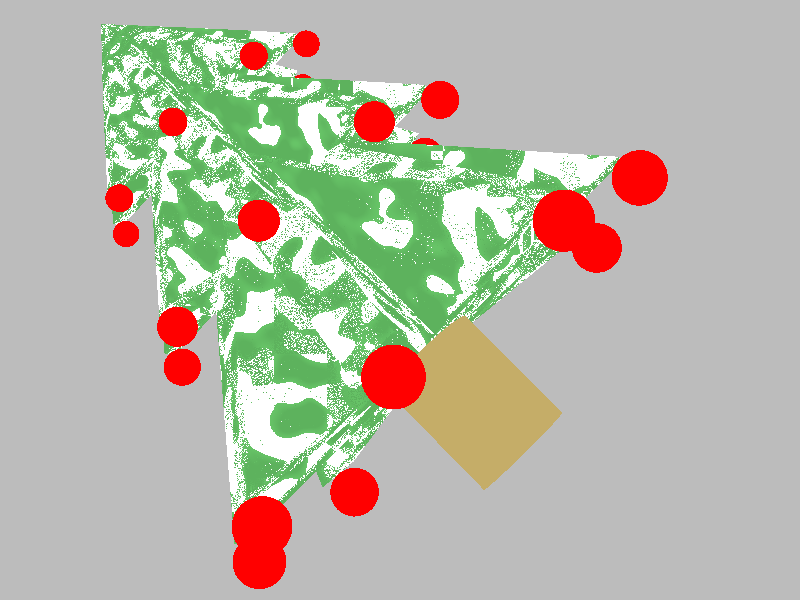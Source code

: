 // Persistence of Vision Ray Tracer Scene Description File
// File: ?.pov
// Vers: 3.1
// Desc: Basic Scene Example
// Date: mm/dd/yy
// Auth: ?[esp]
//

#version 3.1

#include "colors.inc"

global_settings
{
  assumed_gamma 1.0
}

// ----------------------------------------
camera
{
  location  <0.0, 0, -6.2>
  direction 2.8*z
  //right     4/3*x
  look_at   <-0.1, 0.2,  0.0>
}


background { Gray50 }

light_source
{
  0*x // light's position (translated below)
  color red 1.0  green 1.0  blue 1.0  // light's color
  translate <-30, 30, -30>
}

#declare TextureBoule =
      texture
      {      
         pigment
         {
            Red
         }      
         finish
         {
            ambient 0.6
            diffuse 0.8
            brilliance 0.1
            phong 2
            phong_size 10
            reflection rgb 0.2
         }
      }

#declare VertSapin=
        texture
                {
                pigment { 
                        bozo
                        color_map
                                {
                                [0 color White*2]
                                [0.4 color White*2]
                                [0.40001 color ForestGreen]
                                [0.70001 color ForestGreen*0.8]
                                }
                                
                        scale 0.1       
                        }
                }

#declare MorceauDeSapin=
        union
                {
                intersection
                        {
                        cone { 0, 1, <0, 1.2, 0>, 0 }
                        box { <-1.1, 0, -0.1>, <1.1, 1.3, 0.1> } 
                        texture { VertSapin }
                        }
                sphere { <1, -0.1, 0> 0.1 texture { TextureBoule }}
                light_source { <1.1, 0.1, 0> color Yellow*2 fade_power 3 fade_distance 0.2  }
                }

#declare NbTotal        =       10 ;
#declare EtageSapin=
        union
                {
                #declare Nb=0 ;
                #while ( Nb < NbTotal )         
                        object { MorceauDeSapin rotate y*(360/8*Nb)}
                        #declare Nb=Nb+1 ;
                #end
                }

#declare Sapin=
        union
                {
                object { EtageSapin }
                object { EtageSapin scale 0.7 translate y*0.7}
                object { EtageSapin scale 0.5 translate y*1.2}
                }
                
                
#declare Tronc=
        cylinder
                { 0, <0, -0.5, 0>, 0.2 pigment { Sienna }}
                
                                                                                
union
        {
        object { Sapin }
        object { Tronc }
        rotate y*clock*360/2
        rotate z*45
        rotate y*10
        }                
